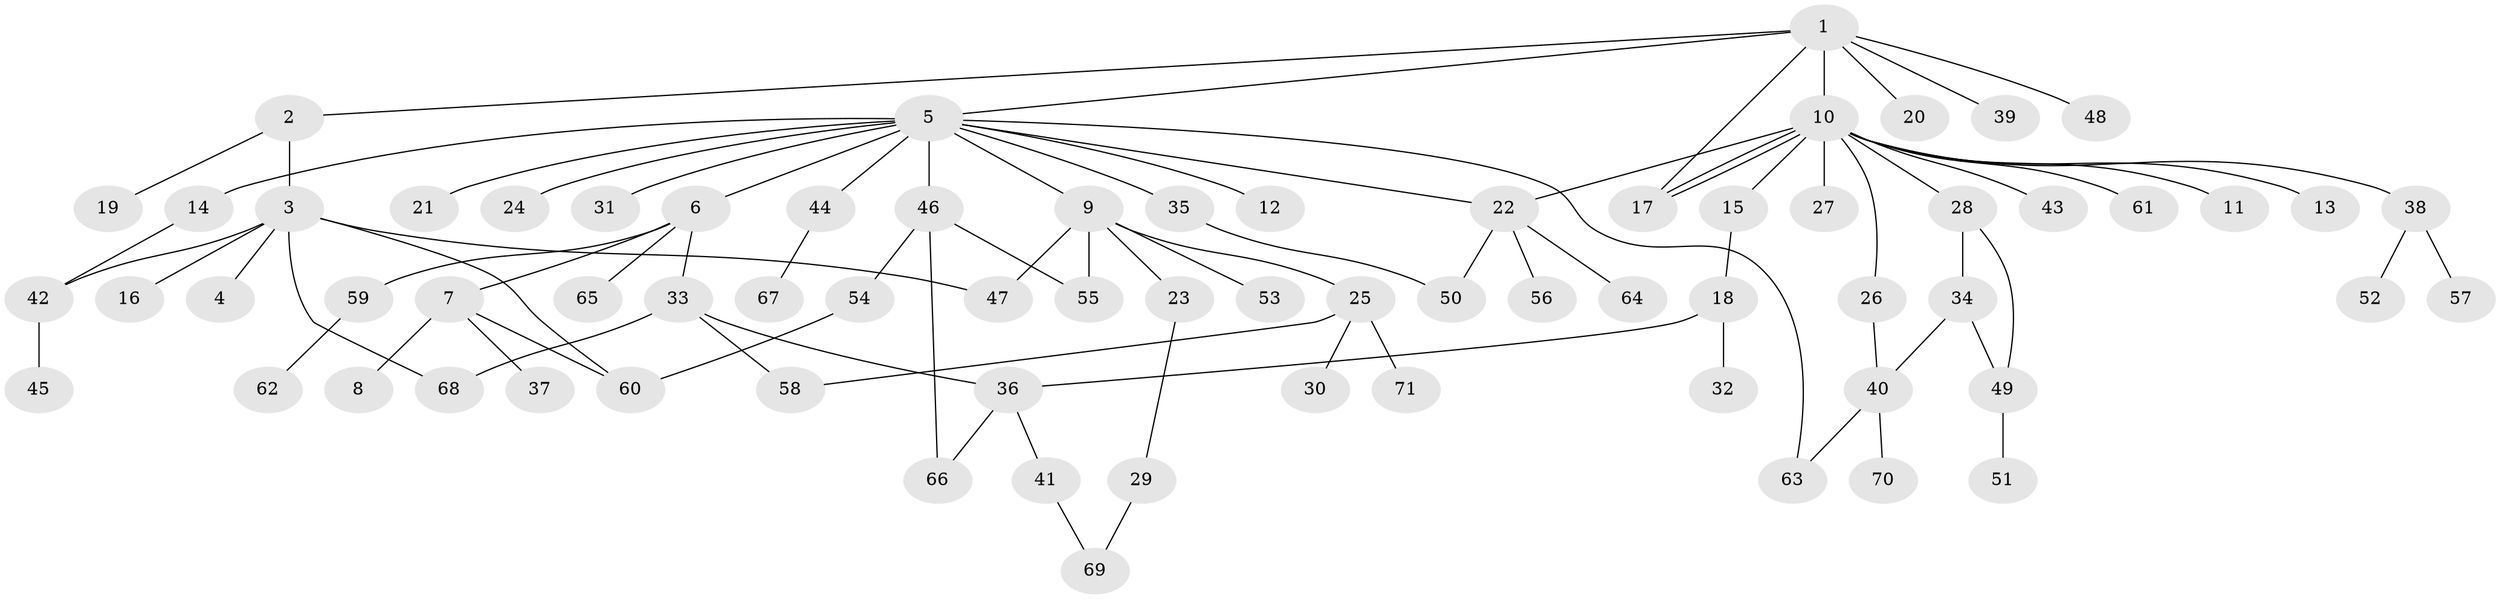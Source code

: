 // coarse degree distribution, {18: 0.018867924528301886, 3: 0.11320754716981132, 8: 0.03773584905660377, 1: 0.4716981132075472, 4: 0.07547169811320754, 12: 0.018867924528301886, 2: 0.24528301886792453, 5: 0.018867924528301886}
// Generated by graph-tools (version 1.1) at 2025/41/03/06/25 10:41:48]
// undirected, 71 vertices, 87 edges
graph export_dot {
graph [start="1"]
  node [color=gray90,style=filled];
  1;
  2;
  3;
  4;
  5;
  6;
  7;
  8;
  9;
  10;
  11;
  12;
  13;
  14;
  15;
  16;
  17;
  18;
  19;
  20;
  21;
  22;
  23;
  24;
  25;
  26;
  27;
  28;
  29;
  30;
  31;
  32;
  33;
  34;
  35;
  36;
  37;
  38;
  39;
  40;
  41;
  42;
  43;
  44;
  45;
  46;
  47;
  48;
  49;
  50;
  51;
  52;
  53;
  54;
  55;
  56;
  57;
  58;
  59;
  60;
  61;
  62;
  63;
  64;
  65;
  66;
  67;
  68;
  69;
  70;
  71;
  1 -- 2;
  1 -- 5;
  1 -- 10;
  1 -- 17;
  1 -- 20;
  1 -- 39;
  1 -- 48;
  2 -- 3;
  2 -- 19;
  3 -- 4;
  3 -- 16;
  3 -- 42;
  3 -- 47;
  3 -- 60;
  3 -- 68;
  5 -- 6;
  5 -- 9;
  5 -- 12;
  5 -- 14;
  5 -- 21;
  5 -- 22;
  5 -- 24;
  5 -- 31;
  5 -- 35;
  5 -- 44;
  5 -- 46;
  5 -- 63;
  6 -- 7;
  6 -- 33;
  6 -- 59;
  6 -- 65;
  7 -- 8;
  7 -- 37;
  7 -- 60;
  9 -- 23;
  9 -- 25;
  9 -- 47;
  9 -- 53;
  9 -- 55;
  10 -- 11;
  10 -- 13;
  10 -- 15;
  10 -- 17;
  10 -- 17;
  10 -- 22;
  10 -- 26;
  10 -- 27;
  10 -- 28;
  10 -- 38;
  10 -- 43;
  10 -- 61;
  14 -- 42;
  15 -- 18;
  18 -- 32;
  18 -- 36;
  22 -- 50;
  22 -- 56;
  22 -- 64;
  23 -- 29;
  25 -- 30;
  25 -- 58;
  25 -- 71;
  26 -- 40;
  28 -- 34;
  28 -- 49;
  29 -- 69;
  33 -- 36;
  33 -- 58;
  33 -- 68;
  34 -- 40;
  34 -- 49;
  35 -- 50;
  36 -- 41;
  36 -- 66;
  38 -- 52;
  38 -- 57;
  40 -- 63;
  40 -- 70;
  41 -- 69;
  42 -- 45;
  44 -- 67;
  46 -- 54;
  46 -- 55;
  46 -- 66;
  49 -- 51;
  54 -- 60;
  59 -- 62;
}
